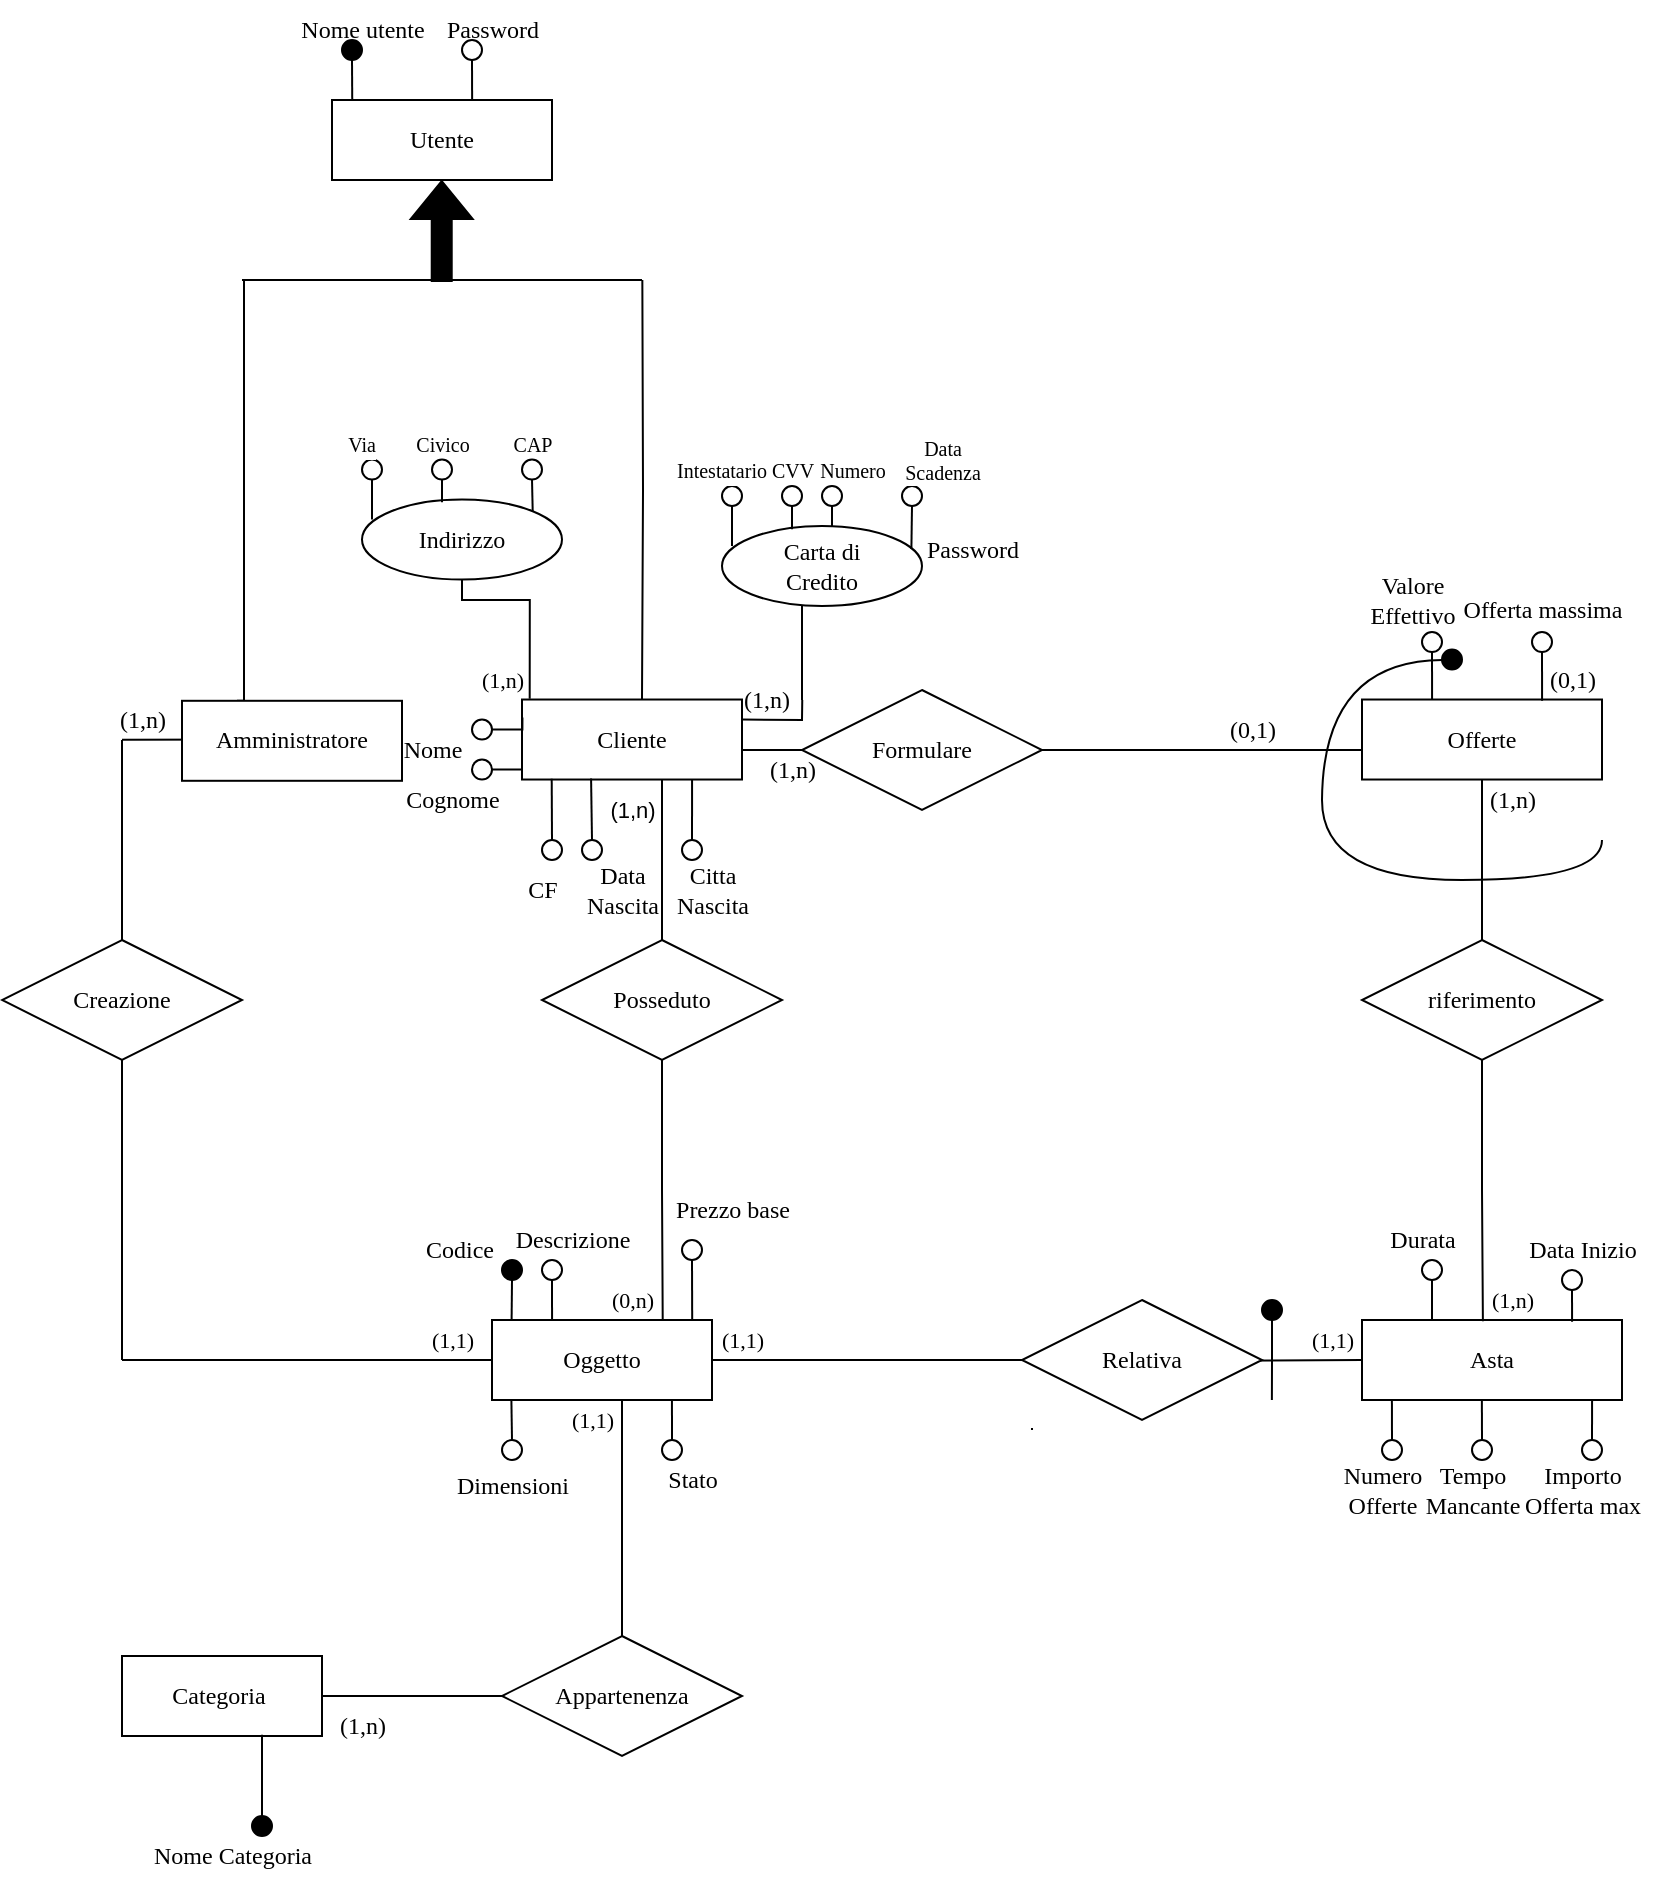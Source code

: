 <mxfile version="27.0.6">
  <diagram name="Pagina-1" id="Nu88dFfC4uzOYLKEpIPp">
    <mxGraphModel dx="1540" dy="372" grid="1" gridSize="10" guides="1" tooltips="1" connect="1" arrows="1" fold="1" page="1" pageScale="1" pageWidth="827" pageHeight="1169" math="0" shadow="0">
      <root>
        <mxCell id="0" />
        <mxCell id="1" parent="0" />
        <mxCell id="IIdklsZDRmUn1JEuDDiX-8" style="edgeStyle=orthogonalEdgeStyle;shape=connector;rounded=0;orthogonalLoop=1;jettySize=auto;html=1;exitX=0.5;exitY=0;exitDx=0;exitDy=0;strokeColor=default;align=center;verticalAlign=middle;fontFamily=Helvetica;fontSize=11;fontColor=default;labelBackgroundColor=default;startFill=0;endArrow=none;" edge="1" parent="1">
          <mxGeometry relative="1" as="geometry">
            <mxPoint x="-499.828" y="160" as="targetPoint" />
            <mxPoint x="-500" y="369.76" as="sourcePoint" />
          </mxGeometry>
        </mxCell>
        <mxCell id="MyaQz2SFNksA92ETXeCg-1" value="&lt;font&gt;Cliente&lt;/font&gt;" style="whiteSpace=wrap;html=1;align=center;fontFamily=Times New Roman;" parent="1" vertex="1">
          <mxGeometry x="-560" y="369.76" width="110" height="40" as="geometry" />
        </mxCell>
        <mxCell id="MyaQz2SFNksA92ETXeCg-3" style="edgeStyle=orthogonalEdgeStyle;shape=connector;rounded=0;orthogonalLoop=1;jettySize=auto;html=1;exitX=0;exitY=0.5;exitDx=0;exitDy=0;strokeColor=default;align=center;verticalAlign=middle;fontFamily=Times New Roman;fontSize=11;fontColor=default;labelBackgroundColor=default;startFill=0;endArrow=none;" parent="1" edge="1">
          <mxGeometry relative="1" as="geometry">
            <mxPoint x="-760" y="389.92" as="targetPoint" />
            <mxPoint x="-620" y="389.32" as="sourcePoint" />
          </mxGeometry>
        </mxCell>
        <mxCell id="IIdklsZDRmUn1JEuDDiX-7" style="edgeStyle=orthogonalEdgeStyle;shape=connector;rounded=0;orthogonalLoop=1;jettySize=auto;html=1;exitX=0.25;exitY=0;exitDx=0;exitDy=0;strokeColor=default;align=center;verticalAlign=middle;fontFamily=Helvetica;fontSize=11;fontColor=default;labelBackgroundColor=default;startFill=0;endArrow=none;" edge="1" parent="1" source="MyaQz2SFNksA92ETXeCg-4">
          <mxGeometry relative="1" as="geometry">
            <mxPoint x="-700" y="160" as="targetPoint" />
            <Array as="points">
              <mxPoint x="-699" y="370" />
              <mxPoint x="-699" y="160" />
            </Array>
          </mxGeometry>
        </mxCell>
        <mxCell id="MyaQz2SFNksA92ETXeCg-4" value="Amministratore" style="whiteSpace=wrap;html=1;align=center;fontFamily=Times New Roman;" parent="1" vertex="1">
          <mxGeometry x="-730" y="370.4" width="110" height="40" as="geometry" />
        </mxCell>
        <mxCell id="MyaQz2SFNksA92ETXeCg-16" value="&lt;font&gt;Carta di&lt;br&gt;Credito&lt;/font&gt;" style="ellipse;whiteSpace=wrap;html=1;align=center;fontFamily=Times New Roman;" parent="1" vertex="1">
          <mxGeometry x="-460" y="283" width="100" height="40" as="geometry" />
        </mxCell>
        <mxCell id="MyaQz2SFNksA92ETXeCg-17" value="" style="ellipse;whiteSpace=wrap;html=1;aspect=fixed;fontFamily=Times New Roman;" parent="1" vertex="1">
          <mxGeometry x="-460" y="263" width="10" height="10" as="geometry" />
        </mxCell>
        <mxCell id="MyaQz2SFNksA92ETXeCg-18" value="" style="ellipse;whiteSpace=wrap;html=1;aspect=fixed;fontFamily=Times New Roman;" parent="1" vertex="1">
          <mxGeometry x="-430" y="263" width="10" height="10" as="geometry" />
        </mxCell>
        <mxCell id="MyaQz2SFNksA92ETXeCg-19" style="edgeStyle=orthogonalEdgeStyle;rounded=0;orthogonalLoop=1;jettySize=auto;html=1;exitX=0.5;exitY=1;exitDx=0;exitDy=0;entryX=0.05;entryY=0.25;entryDx=0;entryDy=0;entryPerimeter=0;endArrow=none;startFill=0;fontFamily=Times New Roman;" parent="1" source="MyaQz2SFNksA92ETXeCg-17" target="MyaQz2SFNksA92ETXeCg-16" edge="1">
          <mxGeometry relative="1" as="geometry" />
        </mxCell>
        <mxCell id="MyaQz2SFNksA92ETXeCg-20" style="edgeStyle=orthogonalEdgeStyle;rounded=0;orthogonalLoop=1;jettySize=auto;html=1;exitX=0.5;exitY=1;exitDx=0;exitDy=0;entryX=0.35;entryY=0.041;entryDx=0;entryDy=0;entryPerimeter=0;endArrow=none;startFill=0;fontFamily=Times New Roman;" parent="1" source="MyaQz2SFNksA92ETXeCg-18" target="MyaQz2SFNksA92ETXeCg-16" edge="1">
          <mxGeometry relative="1" as="geometry" />
        </mxCell>
        <mxCell id="MyaQz2SFNksA92ETXeCg-21" value="" style="ellipse;whiteSpace=wrap;html=1;aspect=fixed;fontFamily=Times New Roman;" parent="1" vertex="1">
          <mxGeometry x="-410" y="263" width="10" height="10" as="geometry" />
        </mxCell>
        <mxCell id="MyaQz2SFNksA92ETXeCg-22" value="" style="ellipse;whiteSpace=wrap;html=1;aspect=fixed;fontFamily=Times New Roman;" parent="1" vertex="1">
          <mxGeometry x="-370" y="263" width="10" height="10" as="geometry" />
        </mxCell>
        <mxCell id="MyaQz2SFNksA92ETXeCg-23" style="edgeStyle=orthogonalEdgeStyle;rounded=0;orthogonalLoop=1;jettySize=auto;html=1;exitX=0.5;exitY=1;exitDx=0;exitDy=0;entryX=0.55;entryY=0.003;entryDx=0;entryDy=0;entryPerimeter=0;endArrow=none;startFill=0;fontFamily=Times New Roman;" parent="1" source="MyaQz2SFNksA92ETXeCg-21" target="MyaQz2SFNksA92ETXeCg-16" edge="1">
          <mxGeometry relative="1" as="geometry" />
        </mxCell>
        <mxCell id="MyaQz2SFNksA92ETXeCg-24" value="&lt;font style=&quot;font-size: 10px;&quot;&gt;Intestatario&lt;/font&gt;" style="text;html=1;align=center;verticalAlign=middle;whiteSpace=wrap;rounded=0;fontFamily=Times New Roman;fontSize=12;fontColor=default;labelBackgroundColor=default;" parent="1" vertex="1">
          <mxGeometry x="-490" y="239.76" width="60" height="30" as="geometry" />
        </mxCell>
        <mxCell id="MyaQz2SFNksA92ETXeCg-25" value="&lt;font&gt;CVV&lt;/font&gt;" style="text;html=1;align=center;verticalAlign=middle;resizable=0;points=[];autosize=1;strokeColor=none;fillColor=none;fontFamily=Times New Roman;fontSize=10;fontColor=default;labelBackgroundColor=default;" parent="1" vertex="1">
          <mxGeometry x="-445" y="240" width="40" height="30" as="geometry" />
        </mxCell>
        <mxCell id="MyaQz2SFNksA92ETXeCg-26" value="&lt;font&gt;Numero&lt;/font&gt;" style="text;html=1;align=center;verticalAlign=middle;resizable=0;points=[];autosize=1;strokeColor=none;fillColor=none;fontFamily=Times New Roman;fontSize=10;fontColor=default;labelBackgroundColor=default;" parent="1" vertex="1">
          <mxGeometry x="-425" y="240" width="60" height="30" as="geometry" />
        </mxCell>
        <mxCell id="MyaQz2SFNksA92ETXeCg-27" value="&lt;font&gt;Data&lt;br&gt;Scadenza&lt;/font&gt;" style="text;html=1;align=center;verticalAlign=middle;resizable=0;points=[];autosize=1;strokeColor=none;fillColor=none;fontFamily=Times New Roman;fontSize=10;fontColor=default;labelBackgroundColor=default;" parent="1" vertex="1">
          <mxGeometry x="-380" y="230" width="60" height="40" as="geometry" />
        </mxCell>
        <mxCell id="MyaQz2SFNksA92ETXeCg-28" value="" style="endArrow=none;html=1;rounded=0;strokeColor=default;align=center;verticalAlign=middle;fontFamily=Times New Roman;fontSize=11;fontColor=default;labelBackgroundColor=default;edgeStyle=orthogonalEdgeStyle;" parent="1" edge="1">
          <mxGeometry width="50" height="50" relative="1" as="geometry">
            <mxPoint x="-420" y="370" as="sourcePoint" />
            <mxPoint x="-420" y="330" as="targetPoint" />
          </mxGeometry>
        </mxCell>
        <mxCell id="MyaQz2SFNksA92ETXeCg-29" value="&lt;font&gt;(1,n)&lt;/font&gt;" style="text;html=1;align=center;verticalAlign=middle;resizable=0;points=[];autosize=1;strokeColor=none;fillColor=none;fontFamily=Times New Roman;fontSize=12;fontColor=default;labelBackgroundColor=default;" parent="1" vertex="1">
          <mxGeometry x="-450" y="389.76" width="50" height="30" as="geometry" />
        </mxCell>
        <mxCell id="MyaQz2SFNksA92ETXeCg-30" value="" style="ellipse;whiteSpace=wrap;html=1;aspect=fixed;fontFamily=Times New Roman;" parent="1" vertex="1">
          <mxGeometry x="-480" y="440" width="10" height="10" as="geometry" />
        </mxCell>
        <mxCell id="MyaQz2SFNksA92ETXeCg-31" value="" style="ellipse;whiteSpace=wrap;html=1;aspect=fixed;fontFamily=Times New Roman;" parent="1" vertex="1">
          <mxGeometry x="-55" y="336.04" width="10" height="10" as="geometry" />
        </mxCell>
        <mxCell id="MyaQz2SFNksA92ETXeCg-32" value="" style="ellipse;whiteSpace=wrap;html=1;aspect=fixed;fontFamily=Times New Roman;" parent="1" vertex="1">
          <mxGeometry x="-530" y="440" width="10" height="10" as="geometry" />
        </mxCell>
        <mxCell id="MyaQz2SFNksA92ETXeCg-33" value="" style="ellipse;whiteSpace=wrap;html=1;aspect=fixed;fillColor=#FFFFFF;fontFamily=Times New Roman;" parent="1" vertex="1">
          <mxGeometry x="-550" y="440" width="10" height="10" as="geometry" />
        </mxCell>
        <mxCell id="MyaQz2SFNksA92ETXeCg-34" style="edgeStyle=orthogonalEdgeStyle;shape=connector;rounded=0;orthogonalLoop=1;jettySize=auto;html=1;exitX=0.5;exitY=0;exitDx=0;exitDy=0;entryX=0.135;entryY=0.99;entryDx=0;entryDy=0;entryPerimeter=0;strokeColor=default;align=center;verticalAlign=middle;fontFamily=Times New Roman;fontSize=7;fontColor=default;labelBackgroundColor=default;autosize=1;resizable=0;startFill=0;endArrow=none;" parent="1" source="MyaQz2SFNksA92ETXeCg-33" target="MyaQz2SFNksA92ETXeCg-1" edge="1">
          <mxGeometry relative="1" as="geometry" />
        </mxCell>
        <mxCell id="MyaQz2SFNksA92ETXeCg-35" value="&lt;font&gt;CF&lt;/font&gt;" style="text;html=1;align=center;verticalAlign=middle;resizable=0;points=[];autosize=1;strokeColor=none;fillColor=none;fontFamily=Times New Roman;fontSize=12;fontColor=default;labelBackgroundColor=default;" parent="1" vertex="1">
          <mxGeometry x="-570" y="450" width="40" height="30" as="geometry" />
        </mxCell>
        <mxCell id="MyaQz2SFNksA92ETXeCg-36" style="edgeStyle=orthogonalEdgeStyle;shape=connector;rounded=0;orthogonalLoop=1;jettySize=auto;html=1;exitX=0.5;exitY=0;exitDx=0;exitDy=0;entryX=0.314;entryY=0.988;entryDx=0;entryDy=0;entryPerimeter=0;strokeColor=default;align=center;verticalAlign=middle;fontFamily=Times New Roman;fontSize=7;fontColor=default;labelBackgroundColor=default;autosize=1;resizable=0;startFill=0;endArrow=none;" parent="1" source="MyaQz2SFNksA92ETXeCg-32" target="MyaQz2SFNksA92ETXeCg-1" edge="1">
          <mxGeometry relative="1" as="geometry" />
        </mxCell>
        <mxCell id="MyaQz2SFNksA92ETXeCg-37" value="&lt;font&gt;Data&lt;br&gt;Nascita&lt;/font&gt;" style="text;html=1;align=center;verticalAlign=middle;resizable=0;points=[];autosize=1;strokeColor=none;fillColor=none;fontFamily=Times New Roman;fontSize=12;fontColor=default;labelBackgroundColor=default;" parent="1" vertex="1">
          <mxGeometry x="-540" y="445" width="60" height="40" as="geometry" />
        </mxCell>
        <mxCell id="MyaQz2SFNksA92ETXeCg-38" value="&lt;font&gt;Citta&lt;br&gt;Nascita&lt;/font&gt;" style="text;html=1;align=center;verticalAlign=middle;resizable=0;points=[];autosize=1;strokeColor=none;fillColor=none;fontFamily=Times New Roman;fontSize=12;fontColor=default;labelBackgroundColor=default;" parent="1" vertex="1">
          <mxGeometry x="-495" y="445" width="60" height="40" as="geometry" />
        </mxCell>
        <mxCell id="MyaQz2SFNksA92ETXeCg-39" value="Nome" style="text;html=1;align=center;verticalAlign=middle;resizable=0;points=[];autosize=1;strokeColor=none;fillColor=none;fontFamily=Times New Roman;fontSize=12;fontColor=default;labelBackgroundColor=default;" parent="1" vertex="1">
          <mxGeometry x="-630" y="380" width="50" height="30" as="geometry" />
        </mxCell>
        <mxCell id="MyaQz2SFNksA92ETXeCg-40" style="edgeStyle=orthogonalEdgeStyle;shape=connector;rounded=0;orthogonalLoop=1;jettySize=auto;html=1;exitX=1;exitY=0.5;exitDx=0;exitDy=0;entryX=0;entryY=0.75;entryDx=0;entryDy=0;strokeColor=default;align=center;verticalAlign=middle;fontFamily=Times New Roman;fontSize=11;fontColor=default;labelBackgroundColor=default;startFill=0;endArrow=none;" parent="1" source="MyaQz2SFNksA92ETXeCg-41" target="MyaQz2SFNksA92ETXeCg-1" edge="1">
          <mxGeometry relative="1" as="geometry" />
        </mxCell>
        <mxCell id="MyaQz2SFNksA92ETXeCg-41" value="" style="ellipse;whiteSpace=wrap;html=1;aspect=fixed;fontFamily=Times New Roman;" parent="1" vertex="1">
          <mxGeometry x="-585" y="399.76" width="10" height="10" as="geometry" />
        </mxCell>
        <mxCell id="MyaQz2SFNksA92ETXeCg-42" value="Cognome" style="text;html=1;align=center;verticalAlign=middle;resizable=0;points=[];autosize=1;strokeColor=none;fillColor=none;fontFamily=Times New Roman;fontSize=12;fontColor=default;labelBackgroundColor=default;" parent="1" vertex="1">
          <mxGeometry x="-630" y="404.76" width="70" height="30" as="geometry" />
        </mxCell>
        <mxCell id="MyaQz2SFNksA92ETXeCg-43" style="edgeStyle=orthogonalEdgeStyle;shape=connector;rounded=0;orthogonalLoop=1;jettySize=auto;html=1;exitX=0.5;exitY=0;exitDx=0;exitDy=0;entryX=0.864;entryY=1.002;entryDx=0;entryDy=0;entryPerimeter=0;strokeColor=default;align=center;verticalAlign=middle;fontFamily=Times New Roman;fontSize=11;fontColor=default;labelBackgroundColor=default;startFill=0;endArrow=none;" parent="1" source="MyaQz2SFNksA92ETXeCg-30" edge="1">
          <mxGeometry relative="1" as="geometry">
            <mxPoint x="-474.96" y="409.84" as="targetPoint" />
          </mxGeometry>
        </mxCell>
        <mxCell id="MyaQz2SFNksA92ETXeCg-44" value="" style="ellipse;whiteSpace=wrap;html=1;aspect=fixed;fontFamily=Times New Roman;" parent="1" vertex="1">
          <mxGeometry x="-585" y="379.76" width="10" height="10" as="geometry" />
        </mxCell>
        <mxCell id="MyaQz2SFNksA92ETXeCg-45" style="edgeStyle=orthogonalEdgeStyle;shape=connector;rounded=0;orthogonalLoop=1;jettySize=auto;html=1;exitX=1;exitY=0.5;exitDx=0;exitDy=0;entryX=0.002;entryY=0.224;entryDx=0;entryDy=0;entryPerimeter=0;strokeColor=default;align=center;verticalAlign=middle;fontFamily=Times New Roman;fontSize=11;fontColor=default;labelBackgroundColor=default;startFill=0;endArrow=none;" parent="1" source="MyaQz2SFNksA92ETXeCg-44" target="MyaQz2SFNksA92ETXeCg-1" edge="1">
          <mxGeometry relative="1" as="geometry" />
        </mxCell>
        <mxCell id="MyaQz2SFNksA92ETXeCg-46" value="&lt;font style=&quot;&quot;&gt;Formulare&lt;/font&gt;" style="shape=rhombus;perimeter=rhombusPerimeter;whiteSpace=wrap;html=1;align=center;fontFamily=Times New Roman;" parent="1" vertex="1">
          <mxGeometry x="-420" y="365" width="120" height="60" as="geometry" />
        </mxCell>
        <mxCell id="MyaQz2SFNksA92ETXeCg-47" style="edgeStyle=orthogonalEdgeStyle;shape=connector;rounded=0;orthogonalLoop=1;jettySize=auto;html=1;exitX=0;exitY=0.5;exitDx=0;exitDy=0;entryX=0.998;entryY=0.615;entryDx=0;entryDy=0;entryPerimeter=0;strokeColor=default;align=center;verticalAlign=middle;fontFamily=Times New Roman;fontSize=11;fontColor=default;labelBackgroundColor=default;startFill=0;endArrow=none;" parent="1" source="MyaQz2SFNksA92ETXeCg-46" target="MyaQz2SFNksA92ETXeCg-1" edge="1">
          <mxGeometry relative="1" as="geometry" />
        </mxCell>
        <mxCell id="MyaQz2SFNksA92ETXeCg-48" style="edgeStyle=orthogonalEdgeStyle;shape=connector;rounded=0;orthogonalLoop=1;jettySize=auto;html=1;exitX=0.5;exitY=1;exitDx=0;exitDy=0;entryX=0.5;entryY=0;entryDx=0;entryDy=0;strokeColor=default;align=center;verticalAlign=middle;fontFamily=Times New Roman;fontSize=11;fontColor=default;labelBackgroundColor=default;startFill=0;endArrow=none;" parent="1" source="MyaQz2SFNksA92ETXeCg-49" target="MyaQz2SFNksA92ETXeCg-58" edge="1">
          <mxGeometry relative="1" as="geometry" />
        </mxCell>
        <mxCell id="MyaQz2SFNksA92ETXeCg-49" value="&lt;font&gt;Offerte&lt;/font&gt;" style="whiteSpace=wrap;html=1;align=center;fontFamily=Times New Roman;" parent="1" vertex="1">
          <mxGeometry x="-140" y="369.76" width="120" height="40" as="geometry" />
        </mxCell>
        <mxCell id="MyaQz2SFNksA92ETXeCg-51" value="" style="ellipse;whiteSpace=wrap;html=1;aspect=fixed;fontFamily=Times New Roman;" parent="1" vertex="1">
          <mxGeometry x="-110" y="336.04" width="10" height="10" as="geometry" />
        </mxCell>
        <mxCell id="MyaQz2SFNksA92ETXeCg-52" value="&lt;font&gt;Valore&lt;br&gt;Effettivo&lt;/font&gt;" style="text;html=1;align=center;verticalAlign=middle;resizable=0;points=[];autosize=1;strokeColor=none;fillColor=none;fontFamily=Times New Roman;fontSize=12;fontColor=default;labelBackgroundColor=default;" parent="1" vertex="1">
          <mxGeometry x="-150" y="299.76" width="70" height="40" as="geometry" />
        </mxCell>
        <mxCell id="MyaQz2SFNksA92ETXeCg-53" value="" style="ellipse;whiteSpace=wrap;html=1;aspect=fixed;fontFamily=Times New Roman;" parent="1" vertex="1">
          <mxGeometry x="-110" y="650" width="10" height="10" as="geometry" />
        </mxCell>
        <mxCell id="MyaQz2SFNksA92ETXeCg-54" style="edgeStyle=orthogonalEdgeStyle;shape=connector;rounded=0;orthogonalLoop=1;jettySize=auto;html=1;exitX=0.5;exitY=1;exitDx=0;exitDy=0;strokeColor=default;align=center;verticalAlign=middle;fontFamily=Times New Roman;fontSize=11;fontColor=default;labelBackgroundColor=default;startFill=0;endArrow=none;" parent="1" source="MyaQz2SFNksA92ETXeCg-55" edge="1">
          <mxGeometry relative="1" as="geometry">
            <mxPoint x="-760" y="700" as="targetPoint" />
          </mxGeometry>
        </mxCell>
        <mxCell id="MyaQz2SFNksA92ETXeCg-55" value="Creazione" style="shape=rhombus;perimeter=rhombusPerimeter;whiteSpace=wrap;html=1;align=center;fontFamily=Times New Roman;" parent="1" vertex="1">
          <mxGeometry x="-820" y="490" width="120" height="60" as="geometry" />
        </mxCell>
        <mxCell id="MyaQz2SFNksA92ETXeCg-56" value="" style="endArrow=none;html=1;rounded=0;strokeColor=default;align=center;verticalAlign=middle;fontFamily=Times New Roman;fontSize=11;fontColor=default;labelBackgroundColor=default;edgeStyle=orthogonalEdgeStyle;exitX=0.5;exitY=0;exitDx=0;exitDy=0;" parent="1" source="MyaQz2SFNksA92ETXeCg-55" edge="1">
          <mxGeometry width="50" height="50" relative="1" as="geometry">
            <mxPoint x="-760" y="410" as="sourcePoint" />
            <mxPoint x="-760" y="390" as="targetPoint" />
          </mxGeometry>
        </mxCell>
        <mxCell id="MyaQz2SFNksA92ETXeCg-58" value="&lt;font&gt;riferimento&lt;/font&gt;" style="shape=rhombus;perimeter=rhombusPerimeter;whiteSpace=wrap;html=1;align=center;fontFamily=Times New Roman;" parent="1" vertex="1">
          <mxGeometry x="-140" y="490" width="120" height="60" as="geometry" />
        </mxCell>
        <mxCell id="BQlBZ9qGdTyEkBlSmbAt-3" style="edgeStyle=orthogonalEdgeStyle;shape=connector;rounded=0;orthogonalLoop=1;jettySize=auto;html=1;exitX=0.25;exitY=0;exitDx=0;exitDy=0;entryX=0.5;entryY=1;entryDx=0;entryDy=0;strokeColor=default;align=center;verticalAlign=middle;fontFamily=Helvetica;fontSize=11;fontColor=default;labelBackgroundColor=default;startFill=0;endArrow=none;" parent="1" source="MyaQz2SFNksA92ETXeCg-59" target="MyaQz2SFNksA92ETXeCg-53" edge="1">
          <mxGeometry relative="1" as="geometry" />
        </mxCell>
        <mxCell id="MyaQz2SFNksA92ETXeCg-59" value="&lt;font&gt;Asta&lt;/font&gt;" style="whiteSpace=wrap;html=1;align=center;fontFamily=Times New Roman;" parent="1" vertex="1">
          <mxGeometry x="-140" y="680" width="130" height="40" as="geometry" />
        </mxCell>
        <mxCell id="MyaQz2SFNksA92ETXeCg-60" value="&lt;font&gt;Importo&lt;/font&gt;&lt;div&gt;&lt;font&gt;Offerta max&lt;/font&gt;&lt;/div&gt;" style="text;html=1;align=center;verticalAlign=middle;resizable=0;points=[];autosize=1;strokeColor=none;fillColor=none;fontFamily=Times New Roman;fontSize=12;fontColor=default;labelBackgroundColor=default;" parent="1" vertex="1">
          <mxGeometry x="-70" y="745" width="80" height="40" as="geometry" />
        </mxCell>
        <mxCell id="MyaQz2SFNksA92ETXeCg-62" value="" style="ellipse;whiteSpace=wrap;html=1;aspect=fixed;fontFamily=Times New Roman;" parent="1" vertex="1">
          <mxGeometry x="-130" y="740" width="10" height="10" as="geometry" />
        </mxCell>
        <mxCell id="MyaQz2SFNksA92ETXeCg-63" value="" style="ellipse;whiteSpace=wrap;html=1;aspect=fixed;fontFamily=Times New Roman;" parent="1" vertex="1">
          <mxGeometry x="-85" y="740" width="10" height="10" as="geometry" />
        </mxCell>
        <mxCell id="MyaQz2SFNksA92ETXeCg-65" value="" style="ellipse;whiteSpace=wrap;html=1;aspect=fixed;fontFamily=Times New Roman;direction=west;" parent="1" vertex="1">
          <mxGeometry x="-30" y="740" width="10" height="10" as="geometry" />
        </mxCell>
        <mxCell id="MyaQz2SFNksA92ETXeCg-72" value="&lt;font&gt;Numero&lt;br&gt;Offerte&lt;/font&gt;" style="text;html=1;align=center;verticalAlign=middle;resizable=0;points=[];autosize=1;strokeColor=none;fillColor=none;fontFamily=Times New Roman;fontSize=12;fontColor=default;labelBackgroundColor=default;" parent="1" vertex="1">
          <mxGeometry x="-160" y="745" width="60" height="40" as="geometry" />
        </mxCell>
        <mxCell id="MyaQz2SFNksA92ETXeCg-73" value="&lt;font&gt;Tempo&lt;/font&gt;&lt;div&gt;&lt;font&gt;Mancante&lt;/font&gt;&lt;/div&gt;" style="text;html=1;align=center;verticalAlign=middle;resizable=0;points=[];autosize=1;strokeColor=none;fillColor=none;fontFamily=Times New Roman;fontSize=12;fontColor=default;labelBackgroundColor=default;" parent="1" vertex="1">
          <mxGeometry x="-120" y="745" width="70" height="40" as="geometry" />
        </mxCell>
        <mxCell id="MyaQz2SFNksA92ETXeCg-74" style="edgeStyle=orthogonalEdgeStyle;rounded=0;orthogonalLoop=1;jettySize=auto;html=1;exitX=0;exitY=0.5;exitDx=0;exitDy=0;endArrow=none;startFill=0;fontFamily=Times New Roman;" parent="1" source="MyaQz2SFNksA92ETXeCg-81" target="MyaQz2SFNksA92ETXeCg-83" edge="1">
          <mxGeometry relative="1" as="geometry" />
        </mxCell>
        <mxCell id="MyaQz2SFNksA92ETXeCg-75" style="edgeStyle=orthogonalEdgeStyle;shape=connector;rounded=0;orthogonalLoop=1;jettySize=auto;html=1;exitX=0.5;exitY=1;exitDx=0;exitDy=0;entryX=0.089;entryY=0.032;entryDx=0;entryDy=0;entryPerimeter=0;strokeColor=default;align=center;verticalAlign=middle;fontFamily=Times New Roman;fontSize=7;fontColor=default;labelBackgroundColor=default;autosize=1;resizable=0;startFill=0;endArrow=none;" parent="1" source="MyaQz2SFNksA92ETXeCg-84" target="MyaQz2SFNksA92ETXeCg-83" edge="1">
          <mxGeometry relative="1" as="geometry" />
        </mxCell>
        <mxCell id="MyaQz2SFNksA92ETXeCg-76" style="edgeStyle=orthogonalEdgeStyle;shape=connector;rounded=0;orthogonalLoop=1;jettySize=auto;html=1;exitX=0.5;exitY=1;exitDx=0;exitDy=0;entryX=0.273;entryY=0.015;entryDx=0;entryDy=0;entryPerimeter=0;strokeColor=default;align=center;verticalAlign=middle;fontFamily=Times New Roman;fontSize=7;fontColor=default;labelBackgroundColor=default;autosize=1;resizable=0;startFill=0;endArrow=none;" parent="1" source="MyaQz2SFNksA92ETXeCg-85" target="MyaQz2SFNksA92ETXeCg-83" edge="1">
          <mxGeometry relative="1" as="geometry" />
        </mxCell>
        <mxCell id="MyaQz2SFNksA92ETXeCg-77" style="edgeStyle=orthogonalEdgeStyle;shape=connector;rounded=0;orthogonalLoop=1;jettySize=auto;html=1;exitX=0.5;exitY=1;exitDx=0;exitDy=0;entryX=0.91;entryY=0.003;entryDx=0;entryDy=0;entryPerimeter=0;strokeColor=default;align=center;verticalAlign=middle;fontFamily=Times New Roman;fontSize=7;fontColor=default;labelBackgroundColor=default;autosize=1;resizable=0;startFill=0;endArrow=none;" parent="1" source="MyaQz2SFNksA92ETXeCg-87" target="MyaQz2SFNksA92ETXeCg-83" edge="1">
          <mxGeometry relative="1" as="geometry" />
        </mxCell>
        <mxCell id="MyaQz2SFNksA92ETXeCg-78" style="edgeStyle=orthogonalEdgeStyle;shape=connector;rounded=0;orthogonalLoop=1;jettySize=auto;html=1;exitX=0.5;exitY=0;exitDx=0;exitDy=0;entryX=0.818;entryY=1.009;entryDx=0;entryDy=0;entryPerimeter=0;strokeColor=default;align=center;verticalAlign=middle;fontFamily=Times New Roman;fontSize=7;fontColor=default;labelBackgroundColor=default;autosize=1;resizable=0;startFill=0;endArrow=none;" parent="1" source="MyaQz2SFNksA92ETXeCg-86" target="MyaQz2SFNksA92ETXeCg-83" edge="1">
          <mxGeometry relative="1" as="geometry" />
        </mxCell>
        <mxCell id="MyaQz2SFNksA92ETXeCg-79" style="edgeStyle=orthogonalEdgeStyle;rounded=0;orthogonalLoop=1;jettySize=auto;html=1;exitX=0.5;exitY=0;exitDx=0;exitDy=0;entryX=0.088;entryY=0.98;entryDx=0;entryDy=0;entryPerimeter=0;endArrow=none;startFill=0;fontFamily=Times New Roman;" parent="1" source="MyaQz2SFNksA92ETXeCg-88" target="MyaQz2SFNksA92ETXeCg-83" edge="1">
          <mxGeometry relative="1" as="geometry" />
        </mxCell>
        <mxCell id="MyaQz2SFNksA92ETXeCg-80" style="edgeStyle=orthogonalEdgeStyle;shape=connector;rounded=0;orthogonalLoop=1;jettySize=auto;html=1;exitX=1;exitY=0.5;exitDx=0;exitDy=0;entryX=0;entryY=0.5;entryDx=0;entryDy=0;strokeColor=default;align=center;verticalAlign=middle;fontFamily=Times New Roman;fontSize=11;fontColor=default;labelBackgroundColor=default;startFill=0;endArrow=none;" parent="1" target="MyaQz2SFNksA92ETXeCg-59" edge="1">
          <mxGeometry relative="1" as="geometry">
            <mxPoint x="-320" y="700" as="sourcePoint" />
          </mxGeometry>
        </mxCell>
        <mxCell id="MyaQz2SFNksA92ETXeCg-81" value="Relativa" style="shape=rhombus;perimeter=rhombusPerimeter;whiteSpace=wrap;html=1;align=center;fontColor=#000000;fontFamily=Times New Roman;" parent="1" vertex="1">
          <mxGeometry x="-310" y="670" width="120" height="60" as="geometry" />
        </mxCell>
        <mxCell id="MyaQz2SFNksA92ETXeCg-82" style="edgeStyle=orthogonalEdgeStyle;shape=connector;rounded=0;orthogonalLoop=1;jettySize=auto;html=1;exitX=0;exitY=0.5;exitDx=0;exitDy=0;strokeColor=default;align=center;verticalAlign=middle;fontFamily=Times New Roman;fontSize=11;fontColor=default;labelBackgroundColor=default;startFill=0;endArrow=none;" parent="1" edge="1">
          <mxGeometry relative="1" as="geometry">
            <mxPoint x="-760" y="699.952" as="targetPoint" />
            <mxPoint x="-505" y="700" as="sourcePoint" />
          </mxGeometry>
        </mxCell>
        <mxCell id="MyaQz2SFNksA92ETXeCg-83" value="Oggetto" style="whiteSpace=wrap;html=1;align=center;fontFamily=Times New Roman;" parent="1" vertex="1">
          <mxGeometry x="-575" y="680" width="110" height="40" as="geometry" />
        </mxCell>
        <mxCell id="MyaQz2SFNksA92ETXeCg-84" value="" style="ellipse;whiteSpace=wrap;html=1;aspect=fixed;fillColor=#000000;fontFamily=Times New Roman;" parent="1" vertex="1">
          <mxGeometry x="-570" y="650" width="10" height="10" as="geometry" />
        </mxCell>
        <mxCell id="MyaQz2SFNksA92ETXeCg-85" value="" style="ellipse;whiteSpace=wrap;html=1;aspect=fixed;fontFamily=Times New Roman;" parent="1" vertex="1">
          <mxGeometry x="-550" y="650" width="10" height="10" as="geometry" />
        </mxCell>
        <mxCell id="MyaQz2SFNksA92ETXeCg-86" value="" style="ellipse;whiteSpace=wrap;html=1;aspect=fixed;fontFamily=Times New Roman;" parent="1" vertex="1">
          <mxGeometry x="-490" y="740" width="10" height="10" as="geometry" />
        </mxCell>
        <mxCell id="MyaQz2SFNksA92ETXeCg-87" value="" style="ellipse;whiteSpace=wrap;html=1;aspect=fixed;fontFamily=Times New Roman;" parent="1" vertex="1">
          <mxGeometry x="-480" y="640" width="10" height="10" as="geometry" />
        </mxCell>
        <mxCell id="MyaQz2SFNksA92ETXeCg-88" value="" style="ellipse;whiteSpace=wrap;html=1;aspect=fixed;fontFamily=Times New Roman;" parent="1" vertex="1">
          <mxGeometry x="-570" y="740" width="10" height="10" as="geometry" />
        </mxCell>
        <mxCell id="MyaQz2SFNksA92ETXeCg-89" value="Codice&amp;nbsp;" style="text;html=1;align=center;verticalAlign=middle;resizable=0;points=[];autosize=1;strokeColor=none;fillColor=none;fontFamily=Times New Roman;fontSize=12;fontColor=default;labelBackgroundColor=default;" parent="1" vertex="1">
          <mxGeometry x="-620" y="630" width="60" height="30" as="geometry" />
        </mxCell>
        <mxCell id="MyaQz2SFNksA92ETXeCg-90" value="Descrizione" style="text;html=1;align=center;verticalAlign=middle;resizable=0;points=[];autosize=1;strokeColor=none;fillColor=none;fontFamily=Times New Roman;fontSize=12;fontColor=default;labelBackgroundColor=default;" parent="1" vertex="1">
          <mxGeometry x="-575" y="625" width="80" height="30" as="geometry" />
        </mxCell>
        <mxCell id="MyaQz2SFNksA92ETXeCg-91" value="(1,1)" style="text;html=1;align=center;verticalAlign=middle;resizable=0;points=[];autosize=1;strokeColor=none;fillColor=none;fontFamily=Times New Roman;fontSize=11;fontColor=default;labelBackgroundColor=default;" parent="1" vertex="1">
          <mxGeometry x="-470" y="675" width="40" height="30" as="geometry" />
        </mxCell>
        <mxCell id="MyaQz2SFNksA92ETXeCg-92" value="(0,n)" style="text;html=1;align=center;verticalAlign=middle;resizable=0;points=[];autosize=1;strokeColor=none;fillColor=none;fontFamily=Times New Roman;fontSize=11;fontColor=default;labelBackgroundColor=default;" parent="1" vertex="1">
          <mxGeometry x="-525" y="655" width="40" height="30" as="geometry" />
        </mxCell>
        <mxCell id="MyaQz2SFNksA92ETXeCg-93" value="(1,1)" style="text;html=1;align=center;verticalAlign=middle;resizable=0;points=[];autosize=1;strokeColor=none;fillColor=none;fontFamily=Times New Roman;fontSize=11;fontColor=default;labelBackgroundColor=default;" parent="1" vertex="1">
          <mxGeometry x="-545" y="715" width="40" height="30" as="geometry" />
        </mxCell>
        <mxCell id="MyaQz2SFNksA92ETXeCg-94" value="" style="edgeStyle=orthogonalEdgeStyle;elbow=vertical;endArrow=none;html=1;curved=1;rounded=0;endSize=8;startSize=8;strokeColor=default;align=center;verticalAlign=middle;fontFamily=Times New Roman;fontSize=7;fontColor=default;labelBackgroundColor=default;autosize=1;resizable=0;startFill=0;exitDx=0;exitDy=0;exitPerimeter=0;" parent="1" edge="1">
          <mxGeometry width="50" height="50" relative="1" as="geometry">
            <mxPoint x="-305" y="735" as="sourcePoint" />
            <mxPoint x="-305" y="734" as="targetPoint" />
          </mxGeometry>
        </mxCell>
        <mxCell id="MyaQz2SFNksA92ETXeCg-96" value="" style="edgeStyle=none;orthogonalLoop=1;jettySize=auto;html=1;rounded=0;strokeColor=default;align=center;verticalAlign=middle;fontFamily=Times New Roman;fontSize=11;fontColor=default;labelBackgroundColor=default;startFill=0;endArrow=none;exitX=0.4;exitY=0.991;exitDx=0;exitDy=0;exitPerimeter=0;" parent="1" source="MyaQz2SFNksA92ETXeCg-16" edge="1">
          <mxGeometry width="100" relative="1" as="geometry">
            <mxPoint x="-390" y="309.67" as="sourcePoint" />
            <mxPoint x="-420" y="330" as="targetPoint" />
            <Array as="points" />
          </mxGeometry>
        </mxCell>
        <mxCell id="MyaQz2SFNksA92ETXeCg-97" value="" style="edgeStyle=none;orthogonalLoop=1;jettySize=auto;html=1;rounded=0;strokeColor=default;align=center;verticalAlign=middle;fontFamily=Times New Roman;fontSize=11;fontColor=default;labelBackgroundColor=default;startFill=0;endArrow=none;entryX=1;entryY=0.25;entryDx=0;entryDy=0;" parent="1" target="MyaQz2SFNksA92ETXeCg-1" edge="1">
          <mxGeometry width="100" relative="1" as="geometry">
            <mxPoint x="-419.87" y="370" as="sourcePoint" />
            <mxPoint x="-420" y="379.64" as="targetPoint" />
            <Array as="points">
              <mxPoint x="-420" y="380" />
            </Array>
          </mxGeometry>
        </mxCell>
        <mxCell id="MyaQz2SFNksA92ETXeCg-98" value="Posseduto" style="shape=rhombus;perimeter=rhombusPerimeter;whiteSpace=wrap;html=1;align=center;fontFamily=Times New Roman;" parent="1" vertex="1">
          <mxGeometry x="-550" y="490" width="120" height="60" as="geometry" />
        </mxCell>
        <mxCell id="MyaQz2SFNksA92ETXeCg-99" style="edgeStyle=orthogonalEdgeStyle;shape=connector;rounded=0;orthogonalLoop=1;jettySize=auto;html=1;exitX=0.5;exitY=0;exitDx=0;exitDy=0;strokeColor=default;align=center;verticalAlign=middle;fontFamily=Times New Roman;fontSize=11;fontColor=default;labelBackgroundColor=default;startFill=0;endArrow=none;" parent="1" source="MyaQz2SFNksA92ETXeCg-98" edge="1">
          <mxGeometry relative="1" as="geometry">
            <mxPoint x="-490" y="410" as="targetPoint" />
          </mxGeometry>
        </mxCell>
        <mxCell id="MyaQz2SFNksA92ETXeCg-100" style="edgeStyle=orthogonalEdgeStyle;shape=connector;rounded=0;orthogonalLoop=1;jettySize=auto;html=1;exitX=0.5;exitY=1;exitDx=0;exitDy=0;entryX=0.776;entryY=0.002;entryDx=0;entryDy=0;entryPerimeter=0;strokeColor=default;align=center;verticalAlign=middle;fontFamily=Times New Roman;fontSize=11;fontColor=default;labelBackgroundColor=default;startFill=0;endArrow=none;" parent="1" source="MyaQz2SFNksA92ETXeCg-98" target="MyaQz2SFNksA92ETXeCg-83" edge="1">
          <mxGeometry relative="1" as="geometry" />
        </mxCell>
        <mxCell id="MyaQz2SFNksA92ETXeCg-101" value="Appartenenza" style="shape=rhombus;perimeter=rhombusPerimeter;whiteSpace=wrap;html=1;align=center;fontFamily=Times New Roman;" parent="1" vertex="1">
          <mxGeometry x="-570" y="838" width="120" height="60" as="geometry" />
        </mxCell>
        <mxCell id="MyaQz2SFNksA92ETXeCg-102" style="edgeStyle=orthogonalEdgeStyle;shape=connector;rounded=0;orthogonalLoop=1;jettySize=auto;html=1;exitX=1;exitY=0.5;exitDx=0;exitDy=0;strokeColor=default;align=center;verticalAlign=middle;fontFamily=Times New Roman;fontSize=11;fontColor=default;labelBackgroundColor=default;startFill=0;endArrow=none;" parent="1" source="MyaQz2SFNksA92ETXeCg-103" edge="1">
          <mxGeometry relative="1" as="geometry">
            <mxPoint x="-570" y="868.038" as="targetPoint" />
          </mxGeometry>
        </mxCell>
        <mxCell id="MyaQz2SFNksA92ETXeCg-103" value="Categoria&amp;nbsp;" style="whiteSpace=wrap;html=1;align=center;fontFamily=Times New Roman;" parent="1" vertex="1">
          <mxGeometry x="-760" y="848" width="100" height="40" as="geometry" />
        </mxCell>
        <mxCell id="MyaQz2SFNksA92ETXeCg-104" value="" style="ellipse;whiteSpace=wrap;html=1;aspect=fixed;fillColor=#000000;fontFamily=Times New Roman;" parent="1" vertex="1">
          <mxGeometry x="-695" y="928" width="10" height="10" as="geometry" />
        </mxCell>
        <mxCell id="MyaQz2SFNksA92ETXeCg-105" value="&lt;font&gt;Nome Categoria&lt;/font&gt;" style="text;html=1;align=center;verticalAlign=middle;resizable=0;points=[];autosize=1;strokeColor=none;fillColor=none;fontFamily=Times New Roman;fontSize=12;fontColor=default;labelBackgroundColor=default;" parent="1" vertex="1">
          <mxGeometry x="-755" y="933" width="100" height="30" as="geometry" />
        </mxCell>
        <mxCell id="MyaQz2SFNksA92ETXeCg-106" value="(1,n)" style="text;html=1;align=center;verticalAlign=middle;resizable=0;points=[];autosize=1;strokeColor=none;fillColor=none;fontFamily=Times New Roman;fontSize=12;fontColor=default;labelBackgroundColor=default;" parent="1" vertex="1">
          <mxGeometry x="-665" y="868" width="50" height="30" as="geometry" />
        </mxCell>
        <mxCell id="MyaQz2SFNksA92ETXeCg-107" style="edgeStyle=orthogonalEdgeStyle;rounded=0;orthogonalLoop=1;jettySize=auto;html=1;exitX=0.5;exitY=0;exitDx=0;exitDy=0;entryX=0.7;entryY=0.983;entryDx=0;entryDy=0;entryPerimeter=0;endArrow=none;startFill=0;fontFamily=Times New Roman;" parent="1" source="MyaQz2SFNksA92ETXeCg-104" target="MyaQz2SFNksA92ETXeCg-103" edge="1">
          <mxGeometry relative="1" as="geometry" />
        </mxCell>
        <mxCell id="MyaQz2SFNksA92ETXeCg-108" style="edgeStyle=orthogonalEdgeStyle;shape=connector;rounded=0;orthogonalLoop=1;jettySize=auto;html=1;exitX=0.5;exitY=0;exitDx=0;exitDy=0;entryX=0.591;entryY=1.006;entryDx=0;entryDy=0;entryPerimeter=0;strokeColor=default;align=center;verticalAlign=middle;fontFamily=Times New Roman;fontSize=11;fontColor=default;labelBackgroundColor=default;startFill=0;endArrow=none;" parent="1" source="MyaQz2SFNksA92ETXeCg-101" target="MyaQz2SFNksA92ETXeCg-83" edge="1">
          <mxGeometry relative="1" as="geometry" />
        </mxCell>
        <mxCell id="MyaQz2SFNksA92ETXeCg-109" value="&lt;font&gt;(1,n)&lt;/font&gt;" style="text;html=1;align=center;verticalAlign=middle;resizable=0;points=[];autosize=1;strokeColor=none;fillColor=none;fontFamily=Times New Roman;fontSize=12;fontColor=default;labelBackgroundColor=default;" parent="1" vertex="1">
          <mxGeometry x="-463" y="354.76" width="50" height="30" as="geometry" />
        </mxCell>
        <mxCell id="MyaQz2SFNksA92ETXeCg-110" style="edgeStyle=orthogonalEdgeStyle;shape=connector;rounded=0;orthogonalLoop=1;jettySize=auto;html=1;exitX=1;exitY=0.5;exitDx=0;exitDy=0;entryX=-0.004;entryY=0.63;entryDx=0;entryDy=0;entryPerimeter=0;strokeColor=default;align=center;verticalAlign=middle;fontFamily=Times New Roman;fontSize=11;fontColor=default;labelBackgroundColor=default;startFill=0;endArrow=none;" parent="1" source="MyaQz2SFNksA92ETXeCg-46" target="MyaQz2SFNksA92ETXeCg-49" edge="1">
          <mxGeometry relative="1" as="geometry" />
        </mxCell>
        <mxCell id="MyaQz2SFNksA92ETXeCg-111" value="&lt;font&gt;(0,1)&lt;/font&gt;" style="text;html=1;align=center;verticalAlign=middle;resizable=0;points=[];autosize=1;strokeColor=none;fillColor=none;fontFamily=Times New Roman;fontSize=12;fontColor=default;labelBackgroundColor=default;" parent="1" vertex="1">
          <mxGeometry x="-220" y="370.4" width="50" height="30" as="geometry" />
        </mxCell>
        <mxCell id="MyaQz2SFNksA92ETXeCg-113" value="&lt;font&gt;(1,n)&lt;/font&gt;" style="text;html=1;align=center;verticalAlign=middle;resizable=0;points=[];autosize=1;strokeColor=none;fillColor=none;fontFamily=Times New Roman;fontSize=11;fontColor=default;labelBackgroundColor=default;" parent="1" vertex="1">
          <mxGeometry x="-85" y="655" width="40" height="30" as="geometry" />
        </mxCell>
        <mxCell id="MyaQz2SFNksA92ETXeCg-114" value="" style="ellipse;whiteSpace=wrap;html=1;aspect=fixed;fontFamily=Times New Roman;" parent="1" vertex="1">
          <mxGeometry x="-40" y="655" width="10" height="10" as="geometry" />
        </mxCell>
        <mxCell id="MyaQz2SFNksA92ETXeCg-117" value="&lt;font&gt;Durata&lt;/font&gt;" style="text;html=1;align=center;verticalAlign=middle;resizable=0;points=[];autosize=1;strokeColor=none;fillColor=none;fontFamily=Times New Roman;fontSize=12;fontColor=default;labelBackgroundColor=default;" parent="1" vertex="1">
          <mxGeometry x="-140" y="625" width="60" height="30" as="geometry" />
        </mxCell>
        <mxCell id="MyaQz2SFNksA92ETXeCg-118" value="&lt;font&gt;Data Inizio&lt;/font&gt;" style="text;html=1;align=center;verticalAlign=middle;resizable=0;points=[];autosize=1;strokeColor=none;fillColor=none;fontFamily=Times New Roman;fontSize=12;fontColor=default;labelBackgroundColor=default;" parent="1" vertex="1">
          <mxGeometry x="-70" y="630" width="80" height="30" as="geometry" />
        </mxCell>
        <mxCell id="MyaQz2SFNksA92ETXeCg-119" value="&lt;font&gt;(1,1)&lt;/font&gt;" style="text;html=1;align=center;verticalAlign=middle;resizable=0;points=[];autosize=1;strokeColor=none;fillColor=none;fontFamily=Times New Roman;fontSize=11;fontColor=default;labelBackgroundColor=default;" parent="1" vertex="1">
          <mxGeometry x="-175" y="675" width="40" height="30" as="geometry" />
        </mxCell>
        <mxCell id="MyaQz2SFNksA92ETXeCg-120" style="edgeStyle=orthogonalEdgeStyle;shape=connector;rounded=0;orthogonalLoop=1;jettySize=auto;html=1;exitX=0.5;exitY=1;exitDx=0;exitDy=0;strokeColor=default;align=center;verticalAlign=middle;fontFamily=Times New Roman;fontSize=11;fontColor=default;labelBackgroundColor=default;startFill=0;endArrow=none;" parent="1" source="MyaQz2SFNksA92ETXeCg-121" edge="1">
          <mxGeometry relative="1" as="geometry">
            <mxPoint x="-185.06" y="720" as="targetPoint" />
          </mxGeometry>
        </mxCell>
        <mxCell id="MyaQz2SFNksA92ETXeCg-121" value="" style="ellipse;whiteSpace=wrap;html=1;aspect=fixed;fillColor=#000000;fontFamily=Times New Roman;" parent="1" vertex="1">
          <mxGeometry x="-190" y="670" width="10" height="10" as="geometry" />
        </mxCell>
        <mxCell id="MyaQz2SFNksA92ETXeCg-122" value="&lt;font&gt;Prezzo base&lt;/font&gt;" style="text;html=1;align=center;verticalAlign=middle;resizable=0;points=[];autosize=1;strokeColor=none;fillColor=none;fontFamily=Times New Roman;fontSize=12;fontColor=default;labelBackgroundColor=default;" parent="1" vertex="1">
          <mxGeometry x="-495" y="610" width="80" height="30" as="geometry" />
        </mxCell>
        <mxCell id="MyaQz2SFNksA92ETXeCg-123" value="(1,1)" style="text;html=1;align=center;verticalAlign=middle;resizable=0;points=[];autosize=1;strokeColor=none;fillColor=none;fontFamily=Times New Roman;fontSize=11;fontColor=default;labelBackgroundColor=default;" parent="1" vertex="1">
          <mxGeometry x="-615" y="675" width="40" height="30" as="geometry" />
        </mxCell>
        <mxCell id="MyaQz2SFNksA92ETXeCg-124" value="Dimensioni" style="text;html=1;align=center;verticalAlign=middle;resizable=0;points=[];autosize=1;strokeColor=none;fillColor=none;fontFamily=Times New Roman;fontSize=12;fontColor=default;labelBackgroundColor=default;" parent="1" vertex="1">
          <mxGeometry x="-605" y="748" width="80" height="30" as="geometry" />
        </mxCell>
        <mxCell id="MyaQz2SFNksA92ETXeCg-125" value="Stato" style="text;html=1;align=center;verticalAlign=middle;resizable=0;points=[];autosize=1;strokeColor=none;fillColor=none;fontFamily=Times New Roman;fontSize=12;fontColor=default;labelBackgroundColor=default;" parent="1" vertex="1">
          <mxGeometry x="-500" y="745" width="50" height="30" as="geometry" />
        </mxCell>
        <mxCell id="MyaQz2SFNksA92ETXeCg-126" value="(1,n)" style="text;html=1;align=center;verticalAlign=middle;resizable=0;points=[];autosize=1;strokeColor=none;fillColor=none;fontFamily=Times New Roman;fontSize=12;fontColor=default;labelBackgroundColor=default;" parent="1" vertex="1">
          <mxGeometry x="-775" y="365.4" width="50" height="30" as="geometry" />
        </mxCell>
        <mxCell id="MyaQz2SFNksA92ETXeCg-127" style="edgeStyle=orthogonalEdgeStyle;shape=connector;rounded=0;orthogonalLoop=1;jettySize=auto;html=1;exitX=0.5;exitY=1;exitDx=0;exitDy=0;strokeColor=default;align=center;verticalAlign=middle;fontFamily=Times New Roman;fontSize=11;fontColor=default;labelBackgroundColor=default;startFill=0;endArrow=none;entryX=0.542;entryY=-0.01;entryDx=0;entryDy=0;entryPerimeter=0;" parent="1" source="MyaQz2SFNksA92ETXeCg-31" edge="1">
          <mxGeometry relative="1" as="geometry">
            <mxPoint x="-49.96" y="370.4" as="targetPoint" />
          </mxGeometry>
        </mxCell>
        <mxCell id="MyaQz2SFNksA92ETXeCg-128" value="&lt;font&gt;Offerta massima&lt;br&gt;&lt;/font&gt;" style="text;html=1;align=center;verticalAlign=middle;resizable=0;points=[];autosize=1;strokeColor=none;fillColor=none;fontFamily=Times New Roman;fontSize=12;fontColor=default;labelBackgroundColor=default;" parent="1" vertex="1">
          <mxGeometry x="-100" y="309.76" width="100" height="30" as="geometry" />
        </mxCell>
        <mxCell id="MyaQz2SFNksA92ETXeCg-129" value="&lt;font&gt;(0,1)&lt;/font&gt;" style="text;html=1;align=center;verticalAlign=middle;resizable=0;points=[];autosize=1;strokeColor=none;fillColor=none;fontSize=12;fontFamily=Times New Roman;" parent="1" vertex="1">
          <mxGeometry x="-60" y="345" width="50" height="30" as="geometry" />
        </mxCell>
        <mxCell id="MyaQz2SFNksA92ETXeCg-131" style="edgeStyle=orthogonalEdgeStyle;rounded=0;orthogonalLoop=1;jettySize=auto;html=1;exitX=0.5;exitY=1;exitDx=0;exitDy=0;entryX=0.947;entryY=0.288;entryDx=0;entryDy=0;entryPerimeter=0;endArrow=none;startFill=0;fontFamily=Times New Roman;" parent="1" source="MyaQz2SFNksA92ETXeCg-22" target="MyaQz2SFNksA92ETXeCg-16" edge="1">
          <mxGeometry relative="1" as="geometry" />
        </mxCell>
        <mxCell id="-sRvrJZlTzUXNJ3EfaBo-8" value="" style="ellipse;whiteSpace=wrap;html=1;aspect=fixed;fontFamily=Times New Roman;fillColor=#000000;" parent="1" vertex="1">
          <mxGeometry x="-100" y="344.76" width="10" height="10" as="geometry" />
        </mxCell>
        <mxCell id="MyaQz2SFNksA92ETXeCg-112" value="&lt;font&gt;(1,n)&lt;/font&gt;" style="text;html=1;align=center;verticalAlign=middle;resizable=0;points=[];autosize=1;strokeColor=none;fillColor=none;fontFamily=Times New Roman;fontSize=12;fontColor=default;labelBackgroundColor=default;" parent="1" vertex="1">
          <mxGeometry x="-90" y="404.76" width="50" height="30" as="geometry" />
        </mxCell>
        <mxCell id="l5-qMtQxf-NeuBGAWEjH-5" value="" style="endArrow=none;html=1;rounded=0;edgeStyle=orthogonalEdgeStyle;curved=1;" parent="1" edge="1">
          <mxGeometry width="50" height="50" relative="1" as="geometry">
            <mxPoint x="-100.002" y="350" as="sourcePoint" />
            <mxPoint x="-160.002" y="420" as="targetPoint" />
          </mxGeometry>
        </mxCell>
        <mxCell id="l5-qMtQxf-NeuBGAWEjH-14" value="&lt;font&gt;Nome utente&lt;/font&gt;" style="text;html=1;align=center;verticalAlign=middle;resizable=0;points=[];autosize=1;strokeColor=none;fillColor=none;fontSize=12;fontFamily=Times New Roman;" parent="1" vertex="1">
          <mxGeometry x="-685" y="20" width="90" height="30" as="geometry" />
        </mxCell>
        <mxCell id="l5-qMtQxf-NeuBGAWEjH-16" value="&lt;font&gt;Password&lt;/font&gt;" style="text;html=1;align=center;verticalAlign=middle;resizable=0;points=[];autosize=1;strokeColor=none;fillColor=none;fontSize=12;fontFamily=Times New Roman;" parent="1" vertex="1">
          <mxGeometry x="-370" y="279.76" width="70" height="30" as="geometry" />
        </mxCell>
        <mxCell id="BQlBZ9qGdTyEkBlSmbAt-4" style="edgeStyle=orthogonalEdgeStyle;shape=connector;rounded=0;orthogonalLoop=1;jettySize=auto;html=1;exitX=0.5;exitY=1;exitDx=0;exitDy=0;entryX=0.808;entryY=0.023;entryDx=0;entryDy=0;entryPerimeter=0;strokeColor=default;align=center;verticalAlign=middle;fontFamily=Helvetica;fontSize=11;fontColor=default;labelBackgroundColor=default;startFill=0;endArrow=none;" parent="1" source="MyaQz2SFNksA92ETXeCg-114" target="MyaQz2SFNksA92ETXeCg-59" edge="1">
          <mxGeometry relative="1" as="geometry" />
        </mxCell>
        <mxCell id="BQlBZ9qGdTyEkBlSmbAt-8" style="edgeStyle=orthogonalEdgeStyle;shape=connector;rounded=0;orthogonalLoop=1;jettySize=auto;html=1;exitX=0.5;exitY=1;exitDx=0;exitDy=0;entryX=0.465;entryY=0.016;entryDx=0;entryDy=0;entryPerimeter=0;strokeColor=default;align=center;verticalAlign=middle;fontFamily=Helvetica;fontSize=11;fontColor=default;labelBackgroundColor=default;startFill=0;endArrow=none;" parent="1" source="MyaQz2SFNksA92ETXeCg-58" target="MyaQz2SFNksA92ETXeCg-59" edge="1">
          <mxGeometry relative="1" as="geometry" />
        </mxCell>
        <mxCell id="BQlBZ9qGdTyEkBlSmbAt-9" style="edgeStyle=orthogonalEdgeStyle;shape=connector;rounded=0;orthogonalLoop=1;jettySize=auto;html=1;exitX=0.5;exitY=0;exitDx=0;exitDy=0;entryX=0.115;entryY=0.997;entryDx=0;entryDy=0;entryPerimeter=0;strokeColor=default;align=center;verticalAlign=middle;fontFamily=Helvetica;fontSize=11;fontColor=default;labelBackgroundColor=default;startFill=0;endArrow=none;" parent="1" source="MyaQz2SFNksA92ETXeCg-62" target="MyaQz2SFNksA92ETXeCg-59" edge="1">
          <mxGeometry relative="1" as="geometry" />
        </mxCell>
        <mxCell id="BQlBZ9qGdTyEkBlSmbAt-11" style="edgeStyle=orthogonalEdgeStyle;shape=connector;rounded=0;orthogonalLoop=1;jettySize=auto;html=1;exitX=0.5;exitY=0;exitDx=0;exitDy=0;entryX=0.461;entryY=0.988;entryDx=0;entryDy=0;entryPerimeter=0;strokeColor=default;align=center;verticalAlign=middle;fontFamily=Helvetica;fontSize=11;fontColor=default;labelBackgroundColor=default;startFill=0;endArrow=none;" parent="1" source="MyaQz2SFNksA92ETXeCg-63" target="MyaQz2SFNksA92ETXeCg-59" edge="1">
          <mxGeometry relative="1" as="geometry" />
        </mxCell>
        <mxCell id="BQlBZ9qGdTyEkBlSmbAt-12" style="edgeStyle=orthogonalEdgeStyle;shape=connector;rounded=0;orthogonalLoop=1;jettySize=auto;html=1;exitX=0.5;exitY=1;exitDx=0;exitDy=0;entryX=0.885;entryY=1.007;entryDx=0;entryDy=0;entryPerimeter=0;strokeColor=default;align=center;verticalAlign=middle;fontFamily=Helvetica;fontSize=11;fontColor=default;labelBackgroundColor=default;startFill=0;endArrow=none;" parent="1" source="MyaQz2SFNksA92ETXeCg-65" target="MyaQz2SFNksA92ETXeCg-59" edge="1">
          <mxGeometry relative="1" as="geometry" />
        </mxCell>
        <mxCell id="BQlBZ9qGdTyEkBlSmbAt-13" value="(1,n)" style="text;html=1;align=center;verticalAlign=middle;resizable=0;points=[];autosize=1;strokeColor=none;fillColor=none;fontFamily=Helvetica;fontSize=11;fontColor=default;labelBackgroundColor=default;" parent="1" vertex="1">
          <mxGeometry x="-530" y="409.76" width="50" height="30" as="geometry" />
        </mxCell>
        <mxCell id="BQlBZ9qGdTyEkBlSmbAt-16" value="Indirizzo" style="ellipse;whiteSpace=wrap;html=1;align=center;fontFamily=Times New Roman;" parent="1" vertex="1">
          <mxGeometry x="-640" y="269.76" width="100" height="40" as="geometry" />
        </mxCell>
        <mxCell id="BQlBZ9qGdTyEkBlSmbAt-17" value="" style="ellipse;whiteSpace=wrap;html=1;aspect=fixed;fontFamily=Times New Roman;" parent="1" vertex="1">
          <mxGeometry x="-640" y="249.76" width="10" height="10" as="geometry" />
        </mxCell>
        <mxCell id="BQlBZ9qGdTyEkBlSmbAt-18" value="" style="ellipse;whiteSpace=wrap;html=1;aspect=fixed;fontFamily=Times New Roman;" parent="1" vertex="1">
          <mxGeometry x="-560" y="249.76" width="10" height="10" as="geometry" />
        </mxCell>
        <mxCell id="BQlBZ9qGdTyEkBlSmbAt-19" style="edgeStyle=orthogonalEdgeStyle;rounded=0;orthogonalLoop=1;jettySize=auto;html=1;exitX=0.5;exitY=1;exitDx=0;exitDy=0;entryX=0.05;entryY=0.25;entryDx=0;entryDy=0;entryPerimeter=0;endArrow=none;startFill=0;fontFamily=Times New Roman;" parent="1" source="BQlBZ9qGdTyEkBlSmbAt-17" target="BQlBZ9qGdTyEkBlSmbAt-16" edge="1">
          <mxGeometry relative="1" as="geometry" />
        </mxCell>
        <mxCell id="BQlBZ9qGdTyEkBlSmbAt-20" style="edgeStyle=orthogonalEdgeStyle;rounded=0;orthogonalLoop=1;jettySize=auto;html=1;exitX=0.5;exitY=1;exitDx=0;exitDy=0;entryX=1;entryY=0;entryDx=0;entryDy=0;endArrow=none;startFill=0;fontFamily=Times New Roman;" parent="1" target="BQlBZ9qGdTyEkBlSmbAt-16" edge="1">
          <mxGeometry relative="1" as="geometry">
            <mxPoint x="-555" y="259.76" as="sourcePoint" />
            <mxPoint x="-555" y="271.4" as="targetPoint" />
          </mxGeometry>
        </mxCell>
        <mxCell id="BQlBZ9qGdTyEkBlSmbAt-21" value="" style="ellipse;whiteSpace=wrap;html=1;aspect=fixed;fontFamily=Times New Roman;" parent="1" vertex="1">
          <mxGeometry x="-605" y="249.76" width="10" height="10" as="geometry" />
        </mxCell>
        <mxCell id="BQlBZ9qGdTyEkBlSmbAt-22" value="&lt;font style=&quot;font-size: 10px;&quot;&gt;Via&lt;/font&gt;" style="text;html=1;align=center;verticalAlign=middle;whiteSpace=wrap;rounded=0;fontFamily=Times New Roman;fontSize=12;fontColor=default;labelBackgroundColor=default;" parent="1" vertex="1">
          <mxGeometry x="-670" y="226.76" width="60" height="30" as="geometry" />
        </mxCell>
        <mxCell id="BQlBZ9qGdTyEkBlSmbAt-23" value="&lt;font&gt;CAP&lt;/font&gt;" style="text;html=1;align=center;verticalAlign=middle;resizable=0;points=[];autosize=1;strokeColor=none;fillColor=none;fontFamily=Times New Roman;fontSize=10;fontColor=default;labelBackgroundColor=default;" parent="1" vertex="1">
          <mxGeometry x="-575" y="226.76" width="40" height="30" as="geometry" />
        </mxCell>
        <mxCell id="BQlBZ9qGdTyEkBlSmbAt-24" value="&lt;font&gt;Civico&lt;/font&gt;" style="text;html=1;align=center;verticalAlign=middle;resizable=0;points=[];autosize=1;strokeColor=none;fillColor=none;fontFamily=Times New Roman;fontSize=10;fontColor=default;labelBackgroundColor=default;" parent="1" vertex="1">
          <mxGeometry x="-625" y="226.76" width="50" height="30" as="geometry" />
        </mxCell>
        <mxCell id="BQlBZ9qGdTyEkBlSmbAt-25" style="edgeStyle=orthogonalEdgeStyle;rounded=0;orthogonalLoop=1;jettySize=auto;html=1;exitX=0.5;exitY=1;exitDx=0;exitDy=0;entryX=0.4;entryY=0.035;entryDx=0;entryDy=0;entryPerimeter=0;fontFamily=Times New Roman;endArrow=none;startFill=0;" parent="1" source="BQlBZ9qGdTyEkBlSmbAt-21" target="BQlBZ9qGdTyEkBlSmbAt-16" edge="1">
          <mxGeometry relative="1" as="geometry" />
        </mxCell>
        <mxCell id="BQlBZ9qGdTyEkBlSmbAt-26" value="(1,n)" style="text;html=1;align=center;verticalAlign=middle;resizable=0;points=[];autosize=1;strokeColor=none;fillColor=none;fontSize=11;fontFamily=Times New Roman;" parent="1" vertex="1">
          <mxGeometry x="-590" y="345" width="40" height="30" as="geometry" />
        </mxCell>
        <mxCell id="BQlBZ9qGdTyEkBlSmbAt-27" style="edgeStyle=orthogonalEdgeStyle;shape=connector;rounded=0;orthogonalLoop=1;jettySize=auto;html=1;exitX=0.5;exitY=1;exitDx=0;exitDy=0;strokeColor=default;align=center;verticalAlign=middle;fontFamily=Helvetica;fontSize=11;fontColor=default;labelBackgroundColor=default;startFill=0;endArrow=none;entryX=0.035;entryY=-0.011;entryDx=0;entryDy=0;entryPerimeter=0;" parent="1" source="BQlBZ9qGdTyEkBlSmbAt-16" target="MyaQz2SFNksA92ETXeCg-1" edge="1">
          <mxGeometry relative="1" as="geometry">
            <mxPoint x="-620" y="309.76" as="sourcePoint" />
            <mxPoint x="-580" y="370" as="targetPoint" />
            <Array as="points">
              <mxPoint x="-590" y="320" />
              <mxPoint x="-556" y="320" />
            </Array>
          </mxGeometry>
        </mxCell>
        <mxCell id="IIdklsZDRmUn1JEuDDiX-6" value="" style="shape=flexArrow;endArrow=classic;html=1;rounded=0;strokeColor=default;align=center;verticalAlign=middle;fontFamily=Helvetica;fontSize=11;fontColor=default;labelBackgroundColor=default;edgeStyle=orthogonalEdgeStyle;fillColor=#000000;" edge="1" parent="1">
          <mxGeometry width="50" height="50" relative="1" as="geometry">
            <mxPoint x="-600.14" y="161" as="sourcePoint" />
            <mxPoint x="-600.14" y="110" as="targetPoint" />
          </mxGeometry>
        </mxCell>
        <mxCell id="IIdklsZDRmUn1JEuDDiX-11" value="" style="endArrow=none;html=1;rounded=0;strokeColor=default;align=center;verticalAlign=middle;fontFamily=Helvetica;fontSize=11;fontColor=default;labelBackgroundColor=default;edgeStyle=orthogonalEdgeStyle;" edge="1" parent="1">
          <mxGeometry width="50" height="50" relative="1" as="geometry">
            <mxPoint x="-500" y="160" as="sourcePoint" />
            <mxPoint x="-700" y="160" as="targetPoint" />
          </mxGeometry>
        </mxCell>
        <mxCell id="IIdklsZDRmUn1JEuDDiX-12" value="Utente" style="whiteSpace=wrap;html=1;align=center;fontFamily=Times New Roman;" vertex="1" parent="1">
          <mxGeometry x="-655" y="70" width="110" height="40" as="geometry" />
        </mxCell>
        <mxCell id="IIdklsZDRmUn1JEuDDiX-14" value="" style="ellipse;whiteSpace=wrap;html=1;aspect=fixed;fontFamily=Times New Roman;fillColor=#000000;" vertex="1" parent="1">
          <mxGeometry x="-650" y="40" width="10" height="10" as="geometry" />
        </mxCell>
        <mxCell id="IIdklsZDRmUn1JEuDDiX-17" style="edgeStyle=orthogonalEdgeStyle;shape=connector;rounded=0;orthogonalLoop=1;jettySize=auto;html=1;exitX=0.5;exitY=1;exitDx=0;exitDy=0;entryX=0.092;entryY=0.001;entryDx=0;entryDy=0;entryPerimeter=0;strokeColor=default;align=center;verticalAlign=middle;fontFamily=Helvetica;fontSize=11;fontColor=default;labelBackgroundColor=default;startFill=0;endArrow=none;" edge="1" parent="1" source="IIdklsZDRmUn1JEuDDiX-14" target="IIdklsZDRmUn1JEuDDiX-12">
          <mxGeometry relative="1" as="geometry" />
        </mxCell>
        <mxCell id="IIdklsZDRmUn1JEuDDiX-18" value="" style="ellipse;whiteSpace=wrap;html=1;aspect=fixed;fontFamily=Times New Roman;" vertex="1" parent="1">
          <mxGeometry x="-590" y="40" width="10" height="10" as="geometry" />
        </mxCell>
        <mxCell id="IIdklsZDRmUn1JEuDDiX-19" style="edgeStyle=orthogonalEdgeStyle;shape=connector;rounded=0;orthogonalLoop=1;jettySize=auto;html=1;exitX=0.5;exitY=1;exitDx=0;exitDy=0;entryX=0.637;entryY=0.011;entryDx=0;entryDy=0;entryPerimeter=0;strokeColor=default;align=center;verticalAlign=middle;fontFamily=Helvetica;fontSize=11;fontColor=default;labelBackgroundColor=default;startFill=0;endArrow=none;" edge="1" parent="1" source="IIdklsZDRmUn1JEuDDiX-18" target="IIdklsZDRmUn1JEuDDiX-12">
          <mxGeometry relative="1" as="geometry" />
        </mxCell>
        <mxCell id="IIdklsZDRmUn1JEuDDiX-21" value="Password" style="text;html=1;align=center;verticalAlign=middle;resizable=0;points=[];autosize=1;strokeColor=none;fillColor=none;fontSize=12;fontFamily=Times New Roman;" vertex="1" parent="1">
          <mxGeometry x="-610" y="20" width="70" height="30" as="geometry" />
        </mxCell>
        <mxCell id="IIdklsZDRmUn1JEuDDiX-22" style="edgeStyle=orthogonalEdgeStyle;shape=connector;rounded=0;orthogonalLoop=1;jettySize=auto;html=1;exitX=0.5;exitY=1;exitDx=0;exitDy=0;entryX=0.292;entryY=-0.001;entryDx=0;entryDy=0;entryPerimeter=0;strokeColor=default;align=center;verticalAlign=middle;fontFamily=Helvetica;fontSize=11;fontColor=default;labelBackgroundColor=default;startFill=0;endArrow=none;" edge="1" parent="1" source="MyaQz2SFNksA92ETXeCg-51" target="MyaQz2SFNksA92ETXeCg-49">
          <mxGeometry relative="1" as="geometry" />
        </mxCell>
        <mxCell id="IIdklsZDRmUn1JEuDDiX-25" value="" style="curved=1;endArrow=none;html=1;rounded=0;strokeColor=default;align=center;verticalAlign=middle;fontFamily=Helvetica;fontSize=11;fontColor=default;labelBackgroundColor=default;edgeStyle=orthogonalEdgeStyle;startFill=0;" edge="1" parent="1">
          <mxGeometry width="50" height="50" relative="1" as="geometry">
            <mxPoint x="-160" y="420" as="sourcePoint" />
            <mxPoint x="-20" y="440" as="targetPoint" />
            <Array as="points">
              <mxPoint x="-160" y="460" />
              <mxPoint x="-20" y="460" />
            </Array>
          </mxGeometry>
        </mxCell>
      </root>
    </mxGraphModel>
  </diagram>
</mxfile>
